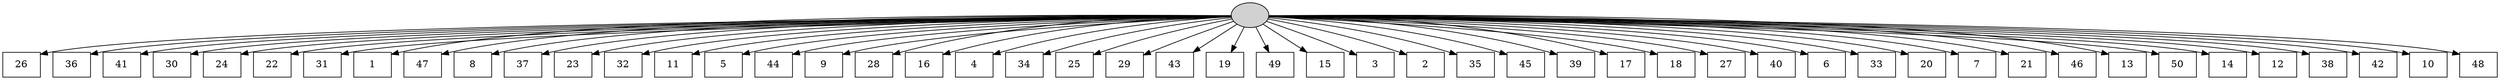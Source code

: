 digraph G {
0[style=filled, fillcolor=grey82, label=""];
1[shape=box,style=filled, fillcolor=white,label="26\n"];
2[shape=box,style=filled, fillcolor=white,label="36\n"];
3[shape=box,style=filled, fillcolor=white,label="41\n"];
4[shape=box,style=filled, fillcolor=white,label="30\n"];
5[shape=box,style=filled, fillcolor=white,label="24\n"];
6[shape=box,style=filled, fillcolor=white,label="22\n"];
7[shape=box,style=filled, fillcolor=white,label="31\n"];
8[shape=box,style=filled, fillcolor=white,label="1\n"];
9[shape=box,style=filled, fillcolor=white,label="47\n"];
10[shape=box,style=filled, fillcolor=white,label="8\n"];
11[shape=box,style=filled, fillcolor=white,label="37\n"];
12[shape=box,style=filled, fillcolor=white,label="23\n"];
13[shape=box,style=filled, fillcolor=white,label="32\n"];
14[shape=box,style=filled, fillcolor=white,label="11\n"];
15[shape=box,style=filled, fillcolor=white,label="5\n"];
16[shape=box,style=filled, fillcolor=white,label="44\n"];
17[shape=box,style=filled, fillcolor=white,label="9\n"];
18[shape=box,style=filled, fillcolor=white,label="28\n"];
19[shape=box,style=filled, fillcolor=white,label="16\n"];
20[shape=box,style=filled, fillcolor=white,label="4\n"];
21[shape=box,style=filled, fillcolor=white,label="34\n"];
22[shape=box,style=filled, fillcolor=white,label="25\n"];
23[shape=box,style=filled, fillcolor=white,label="29\n"];
24[shape=box,style=filled, fillcolor=white,label="43\n"];
25[shape=box,style=filled, fillcolor=white,label="19\n"];
26[shape=box,style=filled, fillcolor=white,label="49\n"];
27[shape=box,style=filled, fillcolor=white,label="15\n"];
28[shape=box,style=filled, fillcolor=white,label="3\n"];
29[shape=box,style=filled, fillcolor=white,label="2\n"];
30[shape=box,style=filled, fillcolor=white,label="35\n"];
31[shape=box,style=filled, fillcolor=white,label="45\n"];
32[shape=box,style=filled, fillcolor=white,label="39\n"];
33[shape=box,style=filled, fillcolor=white,label="17\n"];
34[shape=box,style=filled, fillcolor=white,label="18\n"];
35[shape=box,style=filled, fillcolor=white,label="27\n"];
36[shape=box,style=filled, fillcolor=white,label="40\n"];
37[shape=box,style=filled, fillcolor=white,label="6\n"];
38[shape=box,style=filled, fillcolor=white,label="33\n"];
39[shape=box,style=filled, fillcolor=white,label="20\n"];
40[shape=box,style=filled, fillcolor=white,label="7\n"];
41[shape=box,style=filled, fillcolor=white,label="21\n"];
42[shape=box,style=filled, fillcolor=white,label="46\n"];
43[shape=box,style=filled, fillcolor=white,label="13\n"];
44[shape=box,style=filled, fillcolor=white,label="50\n"];
45[shape=box,style=filled, fillcolor=white,label="14\n"];
46[shape=box,style=filled, fillcolor=white,label="12\n"];
47[shape=box,style=filled, fillcolor=white,label="38\n"];
48[shape=box,style=filled, fillcolor=white,label="42\n"];
49[shape=box,style=filled, fillcolor=white,label="10\n"];
50[shape=box,style=filled, fillcolor=white,label="48\n"];
0->1 ;
0->2 ;
0->3 ;
0->4 ;
0->5 ;
0->6 ;
0->7 ;
0->8 ;
0->9 ;
0->10 ;
0->11 ;
0->12 ;
0->13 ;
0->14 ;
0->15 ;
0->16 ;
0->17 ;
0->18 ;
0->19 ;
0->20 ;
0->21 ;
0->22 ;
0->23 ;
0->24 ;
0->25 ;
0->26 ;
0->27 ;
0->28 ;
0->29 ;
0->30 ;
0->31 ;
0->32 ;
0->33 ;
0->34 ;
0->35 ;
0->36 ;
0->37 ;
0->38 ;
0->39 ;
0->40 ;
0->41 ;
0->42 ;
0->43 ;
0->44 ;
0->45 ;
0->46 ;
0->47 ;
0->48 ;
0->49 ;
0->50 ;
}

